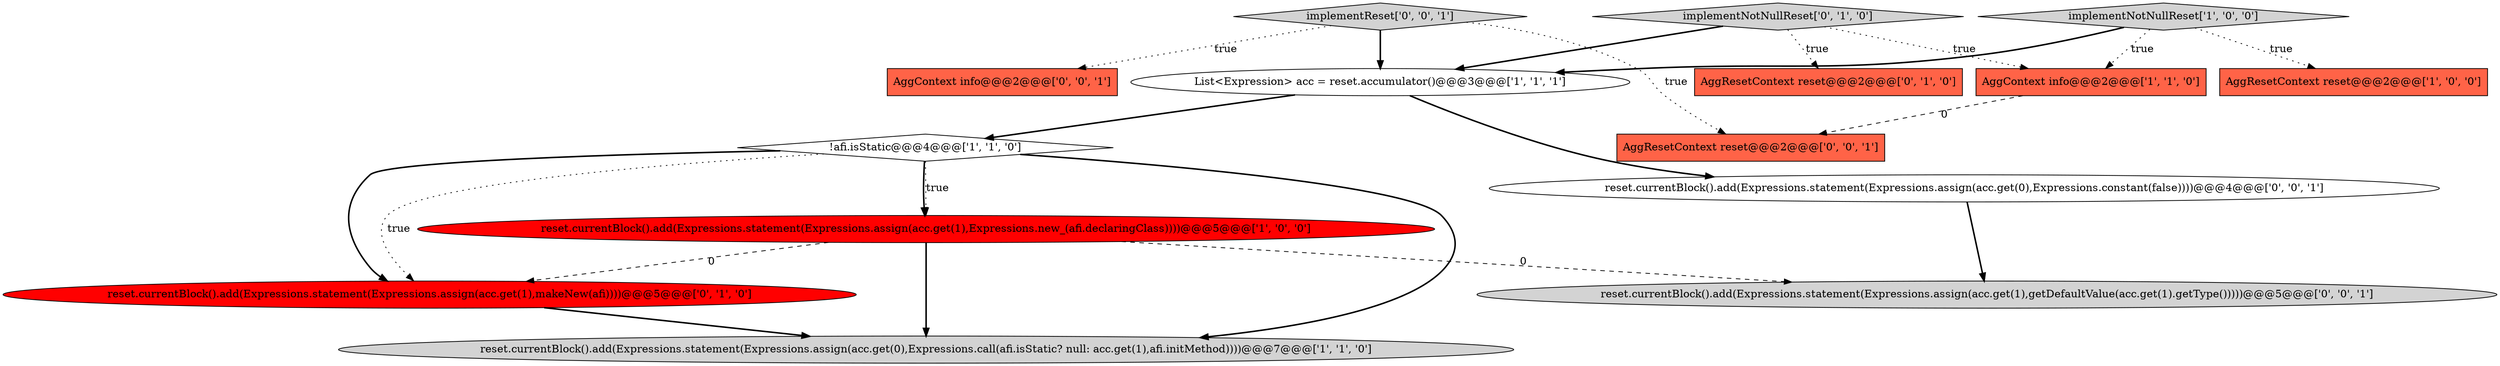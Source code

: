 digraph {
10 [style = filled, label = "AggContext info@@@2@@@['0', '0', '1']", fillcolor = tomato, shape = box image = "AAA0AAABBB3BBB"];
7 [style = filled, label = "AggResetContext reset@@@2@@@['0', '1', '0']", fillcolor = tomato, shape = box image = "AAA0AAABBB2BBB"];
5 [style = filled, label = "implementNotNullReset['1', '0', '0']", fillcolor = lightgray, shape = diamond image = "AAA0AAABBB1BBB"];
8 [style = filled, label = "implementNotNullReset['0', '1', '0']", fillcolor = lightgray, shape = diamond image = "AAA0AAABBB2BBB"];
11 [style = filled, label = "reset.currentBlock().add(Expressions.statement(Expressions.assign(acc.get(1),getDefaultValue(acc.get(1).getType()))))@@@5@@@['0', '0', '1']", fillcolor = lightgray, shape = ellipse image = "AAA0AAABBB3BBB"];
14 [style = filled, label = "AggResetContext reset@@@2@@@['0', '0', '1']", fillcolor = tomato, shape = box image = "AAA0AAABBB3BBB"];
4 [style = filled, label = "!afi.isStatic@@@4@@@['1', '1', '0']", fillcolor = white, shape = diamond image = "AAA0AAABBB1BBB"];
6 [style = filled, label = "AggContext info@@@2@@@['1', '1', '0']", fillcolor = tomato, shape = box image = "AAA0AAABBB1BBB"];
13 [style = filled, label = "reset.currentBlock().add(Expressions.statement(Expressions.assign(acc.get(0),Expressions.constant(false))))@@@4@@@['0', '0', '1']", fillcolor = white, shape = ellipse image = "AAA0AAABBB3BBB"];
3 [style = filled, label = "reset.currentBlock().add(Expressions.statement(Expressions.assign(acc.get(0),Expressions.call(afi.isStatic? null: acc.get(1),afi.initMethod))))@@@7@@@['1', '1', '0']", fillcolor = lightgray, shape = ellipse image = "AAA0AAABBB1BBB"];
9 [style = filled, label = "reset.currentBlock().add(Expressions.statement(Expressions.assign(acc.get(1),makeNew(afi))))@@@5@@@['0', '1', '0']", fillcolor = red, shape = ellipse image = "AAA1AAABBB2BBB"];
2 [style = filled, label = "AggResetContext reset@@@2@@@['1', '0', '0']", fillcolor = tomato, shape = box image = "AAA0AAABBB1BBB"];
12 [style = filled, label = "implementReset['0', '0', '1']", fillcolor = lightgray, shape = diamond image = "AAA0AAABBB3BBB"];
1 [style = filled, label = "List<Expression> acc = reset.accumulator()@@@3@@@['1', '1', '1']", fillcolor = white, shape = ellipse image = "AAA0AAABBB1BBB"];
0 [style = filled, label = "reset.currentBlock().add(Expressions.statement(Expressions.assign(acc.get(1),Expressions.new_(afi.declaringClass))))@@@5@@@['1', '0', '0']", fillcolor = red, shape = ellipse image = "AAA1AAABBB1BBB"];
0->3 [style = bold, label=""];
4->9 [style = bold, label=""];
4->3 [style = bold, label=""];
1->4 [style = bold, label=""];
4->0 [style = dotted, label="true"];
5->6 [style = dotted, label="true"];
8->7 [style = dotted, label="true"];
0->11 [style = dashed, label="0"];
6->14 [style = dashed, label="0"];
12->1 [style = bold, label=""];
13->11 [style = bold, label=""];
1->13 [style = bold, label=""];
4->0 [style = bold, label=""];
8->1 [style = bold, label=""];
5->1 [style = bold, label=""];
12->14 [style = dotted, label="true"];
8->6 [style = dotted, label="true"];
12->10 [style = dotted, label="true"];
9->3 [style = bold, label=""];
0->9 [style = dashed, label="0"];
4->9 [style = dotted, label="true"];
5->2 [style = dotted, label="true"];
}
